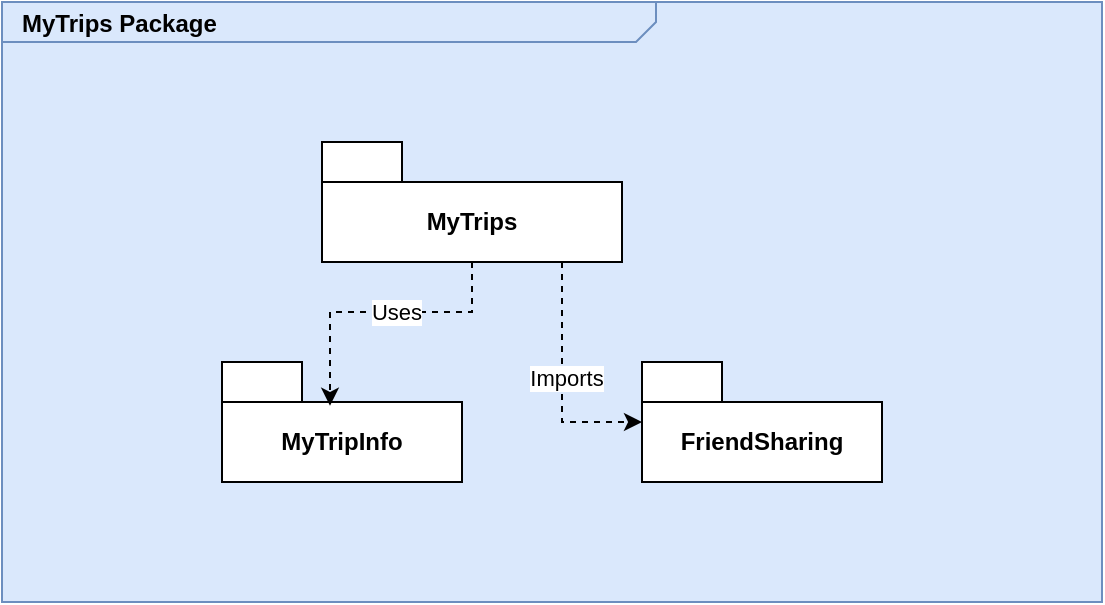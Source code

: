 <mxfile version="26.0.14">
  <diagram name="Page-1" id="929967ad-93f9-6ef4-fab6-5d389245f69c">
    <mxGraphModel dx="658" dy="441" grid="1" gridSize="10" guides="1" tooltips="1" connect="1" arrows="1" fold="1" page="1" pageScale="1.5" pageWidth="1169" pageHeight="826" background="none" math="0" shadow="0">
      <root>
        <mxCell id="0" style=";html=1;" />
        <mxCell id="1" style=";html=1;" parent="0" />
        <mxCell id="1672d66443f91eb5-1" value="&lt;p style=&quot;margin: 0px ; margin-top: 4px ; margin-left: 10px ; text-align: left&quot;&gt;&lt;b&gt;MyTrips Package&lt;/b&gt;&lt;/p&gt;" style="html=1;strokeWidth=1;shape=mxgraph.sysml.package;html=1;overflow=fill;whiteSpace=wrap;fillColor=#dae8fc;fontSize=12;align=center;labelX=327.64;strokeColor=#6c8ebf;" parent="1" vertex="1">
          <mxGeometry x="430" y="400" width="550" height="300" as="geometry" />
        </mxCell>
        <mxCell id="WF8wrfgYVsW_SPDw0_rG-3" style="edgeStyle=orthogonalEdgeStyle;shape=connector;rounded=0;orthogonalLoop=1;jettySize=auto;html=1;dashed=1;strokeColor=default;align=center;verticalAlign=middle;fontFamily=Helvetica;fontSize=11;fontColor=default;labelBackgroundColor=default;endArrow=classic;" parent="1" source="rpGsWSdBKoxRbKyVbrdc-1" target="mYBw2nLS5FL1NnaMzwbi-2" edge="1">
          <mxGeometry relative="1" as="geometry">
            <Array as="points">
              <mxPoint x="710" y="500" />
              <mxPoint x="710" y="610" />
            </Array>
          </mxGeometry>
        </mxCell>
        <mxCell id="WF8wrfgYVsW_SPDw0_rG-5" value="Imports" style="edgeLabel;html=1;align=center;verticalAlign=middle;resizable=0;points=[];fontFamily=Helvetica;fontSize=11;fontColor=default;labelBackgroundColor=default;" parent="WF8wrfgYVsW_SPDw0_rG-3" vertex="1" connectable="0">
          <mxGeometry x="-0.033" y="2" relative="1" as="geometry">
            <mxPoint as="offset" />
          </mxGeometry>
        </mxCell>
        <mxCell id="rpGsWSdBKoxRbKyVbrdc-1" value="MyTrips" style="shape=folder;fontStyle=1;tabWidth=40;tabHeight=20;tabPosition=left;html=1;boundedLbl=1;whiteSpace=wrap;" parent="1" vertex="1">
          <mxGeometry x="590" y="470" width="150" height="60" as="geometry" />
        </mxCell>
        <mxCell id="rpGsWSdBKoxRbKyVbrdc-4" value="MyTripInfo" style="shape=folder;fontStyle=1;tabWidth=40;tabHeight=20;tabPosition=left;html=1;boundedLbl=1;whiteSpace=wrap;" parent="1" vertex="1">
          <mxGeometry x="540" y="580" width="120" height="60" as="geometry" />
        </mxCell>
        <mxCell id="mYBw2nLS5FL1NnaMzwbi-2" value="FriendSharing" style="shape=folder;fontStyle=1;tabWidth=40;tabHeight=20;tabPosition=left;html=1;boundedLbl=1;whiteSpace=wrap;" parent="1" vertex="1">
          <mxGeometry x="750" y="580" width="120" height="60" as="geometry" />
        </mxCell>
        <mxCell id="WF8wrfgYVsW_SPDw0_rG-4" style="edgeStyle=orthogonalEdgeStyle;shape=connector;rounded=0;orthogonalLoop=1;jettySize=auto;html=1;entryX=0.45;entryY=0.365;entryDx=0;entryDy=0;entryPerimeter=0;dashed=1;strokeColor=default;align=center;verticalAlign=middle;fontFamily=Helvetica;fontSize=11;fontColor=default;labelBackgroundColor=default;endArrow=classic;" parent="1" source="rpGsWSdBKoxRbKyVbrdc-1" target="rpGsWSdBKoxRbKyVbrdc-4" edge="1">
          <mxGeometry relative="1" as="geometry" />
        </mxCell>
        <mxCell id="WF8wrfgYVsW_SPDw0_rG-6" value="Uses" style="edgeLabel;html=1;align=center;verticalAlign=middle;resizable=0;points=[];fontFamily=Helvetica;fontSize=11;fontColor=default;labelBackgroundColor=default;" parent="WF8wrfgYVsW_SPDw0_rG-4" vertex="1" connectable="0">
          <mxGeometry x="-0.112" relative="1" as="geometry">
            <mxPoint as="offset" />
          </mxGeometry>
        </mxCell>
      </root>
    </mxGraphModel>
  </diagram>
</mxfile>
